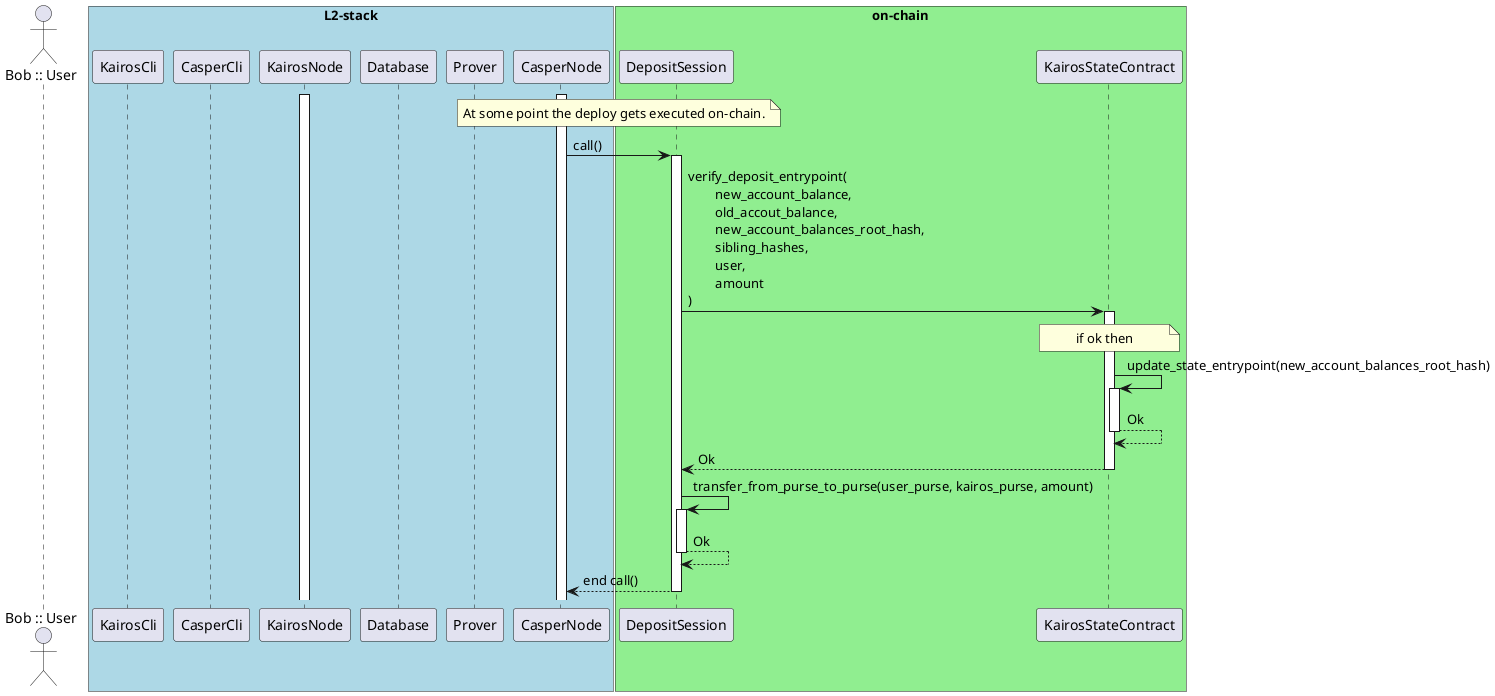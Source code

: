 @startuml
autoactivate on
actor "Bob :: User" as Bob
box "L2-stack" #LightBlue
participant KairosCli
participant CasperCli
participant KairosNode
participant Database
participant Prover
participant CasperNode
end box
box "on-chain" #LightGreen
participant DepositSession
participant KairosStateContract
end box

activate CasperNode
activate KairosNode

note over CasperNode, DepositSession
At some point the deploy gets executed on-chain.
end note

CasperNode -> DepositSession: call()
DepositSession -> KairosStateContract: verify_deposit_entrypoint(\n\tnew_account_balance,\n\told_accout_balance,\n\tnew_account_balances_root_hash,\n\tsibling_hashes,\n\tuser,\n\tamount\n)
note over KairosStateContract, KairosStateContract
if ok then
end note
KairosStateContract -> KairosStateContract: update_state_entrypoint(new_account_balances_root_hash)
KairosStateContract --> KairosStateContract: Ok
KairosStateContract --> DepositSession: Ok 
DepositSession -> DepositSession: transfer_from_purse_to_purse(user_purse, kairos_purse, amount)
DepositSession --> DepositSession: Ok
DepositSession --> CasperNode: end call()
@enduml
